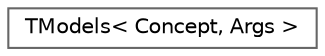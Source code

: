 digraph "Graphical Class Hierarchy"
{
 // INTERACTIVE_SVG=YES
 // LATEX_PDF_SIZE
  bgcolor="transparent";
  edge [fontname=Helvetica,fontsize=10,labelfontname=Helvetica,labelfontsize=10];
  node [fontname=Helvetica,fontsize=10,shape=box,height=0.2,width=0.4];
  rankdir="LR";
  Node0 [id="Node000000",label="TModels\< Concept, Args \>",height=0.2,width=0.4,color="grey40", fillcolor="white", style="filled",URL="$d1/d50/structTModels.html",tooltip="Traits class which does concept checking."];
}
